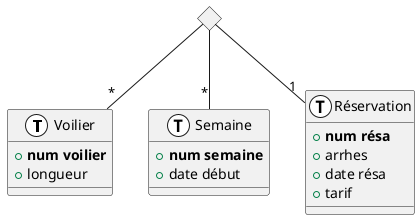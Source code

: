 @startuml "cluster_NN1"

!define Table(x) class "x" << (T,#FFFFFF) >>
!define pk(x) <b>x</b>

Table("Voilier") {
    {field} + pk(num voilier)
    {field} + longueur
}

diamond N_ARY_0
N_ARY_0 -- "*" "Voilier"
N_ARY_0 -- "*" "Semaine"
N_ARY_0 -- "1" "Réservation"

Table("Semaine") {
    {field} + pk(num semaine)
    {field} + date début
}

Table("Réservation") {
    {field} + pk(num résa)
    {field} + arrhes
    {field} + date résa
    {field} + tarif
}

@enduml
